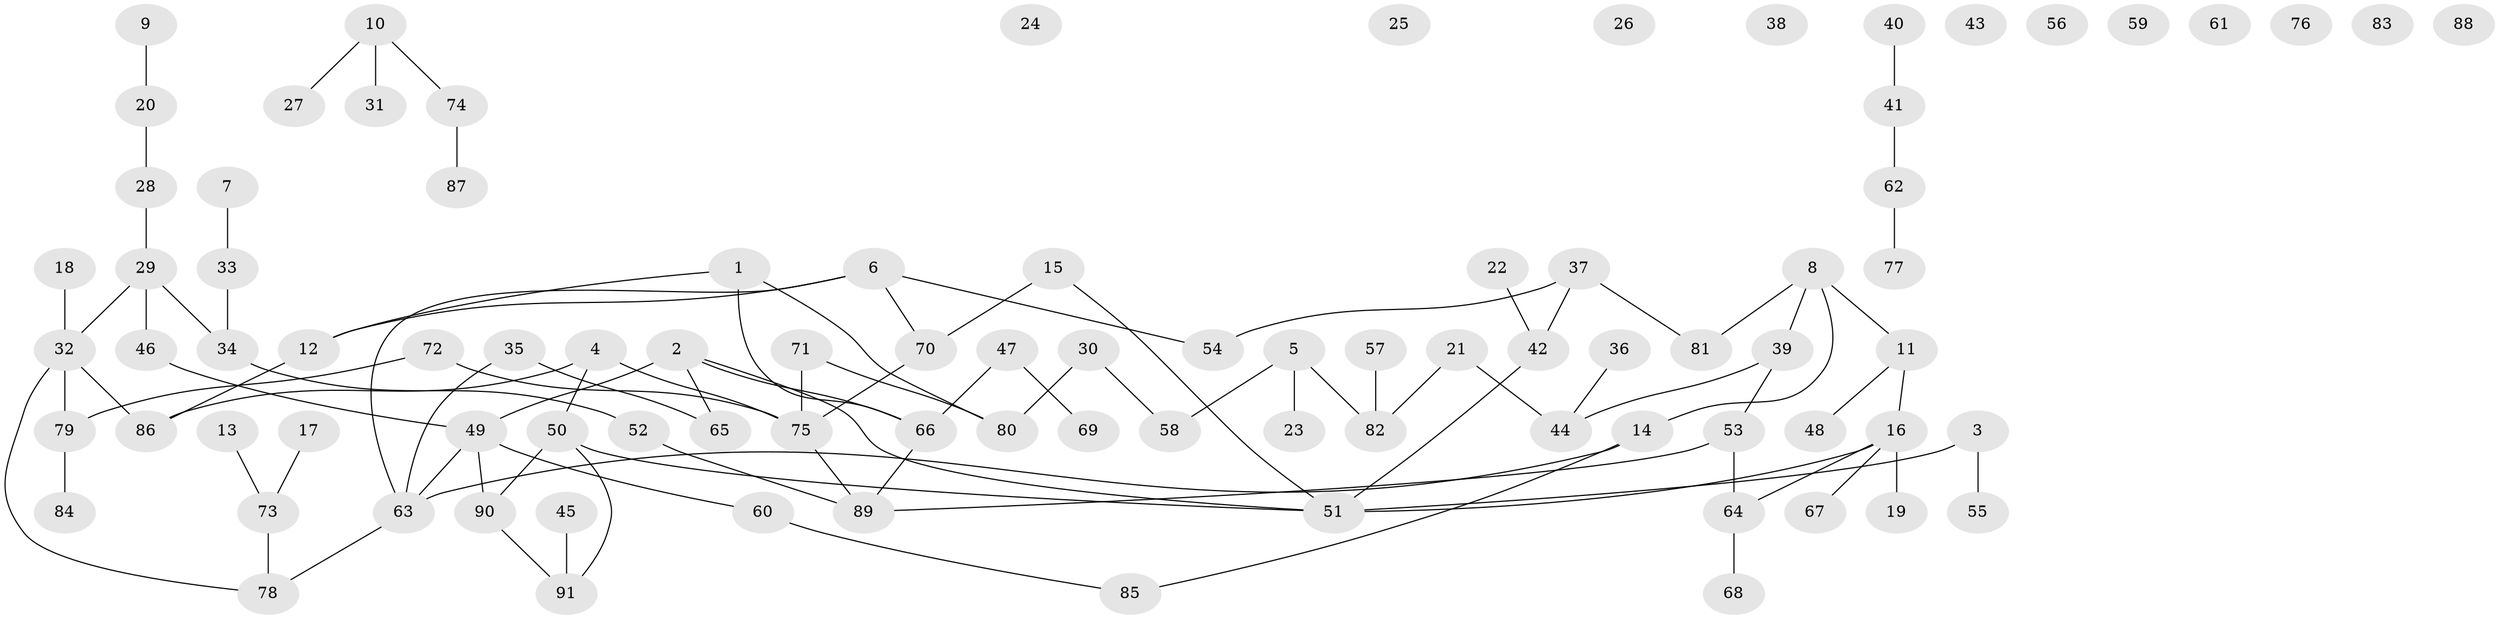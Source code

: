// Generated by graph-tools (version 1.1) at 2025/12/03/09/25 04:12:59]
// undirected, 91 vertices, 97 edges
graph export_dot {
graph [start="1"]
  node [color=gray90,style=filled];
  1;
  2;
  3;
  4;
  5;
  6;
  7;
  8;
  9;
  10;
  11;
  12;
  13;
  14;
  15;
  16;
  17;
  18;
  19;
  20;
  21;
  22;
  23;
  24;
  25;
  26;
  27;
  28;
  29;
  30;
  31;
  32;
  33;
  34;
  35;
  36;
  37;
  38;
  39;
  40;
  41;
  42;
  43;
  44;
  45;
  46;
  47;
  48;
  49;
  50;
  51;
  52;
  53;
  54;
  55;
  56;
  57;
  58;
  59;
  60;
  61;
  62;
  63;
  64;
  65;
  66;
  67;
  68;
  69;
  70;
  71;
  72;
  73;
  74;
  75;
  76;
  77;
  78;
  79;
  80;
  81;
  82;
  83;
  84;
  85;
  86;
  87;
  88;
  89;
  90;
  91;
  1 -- 12;
  1 -- 66;
  1 -- 80;
  2 -- 49;
  2 -- 51;
  2 -- 65;
  2 -- 66;
  3 -- 51;
  3 -- 55;
  4 -- 50;
  4 -- 75;
  4 -- 86;
  5 -- 23;
  5 -- 58;
  5 -- 82;
  6 -- 12;
  6 -- 54;
  6 -- 63;
  6 -- 70;
  7 -- 33;
  8 -- 11;
  8 -- 14;
  8 -- 39;
  8 -- 81;
  9 -- 20;
  10 -- 27;
  10 -- 31;
  10 -- 74;
  11 -- 16;
  11 -- 48;
  12 -- 86;
  13 -- 73;
  14 -- 63;
  14 -- 85;
  15 -- 51;
  15 -- 70;
  16 -- 19;
  16 -- 51;
  16 -- 64;
  16 -- 67;
  17 -- 73;
  18 -- 32;
  20 -- 28;
  21 -- 44;
  21 -- 82;
  22 -- 42;
  28 -- 29;
  29 -- 32;
  29 -- 34;
  29 -- 46;
  30 -- 58;
  30 -- 80;
  32 -- 78;
  32 -- 79;
  32 -- 86;
  33 -- 34;
  34 -- 52;
  35 -- 63;
  35 -- 65;
  36 -- 44;
  37 -- 42;
  37 -- 54;
  37 -- 81;
  39 -- 44;
  39 -- 53;
  40 -- 41;
  41 -- 62;
  42 -- 51;
  45 -- 91;
  46 -- 49;
  47 -- 66;
  47 -- 69;
  49 -- 60;
  49 -- 63;
  49 -- 90;
  50 -- 51;
  50 -- 90;
  50 -- 91;
  52 -- 89;
  53 -- 64;
  53 -- 89;
  57 -- 82;
  60 -- 85;
  62 -- 77;
  63 -- 78;
  64 -- 68;
  66 -- 89;
  70 -- 75;
  71 -- 75;
  71 -- 80;
  72 -- 75;
  72 -- 79;
  73 -- 78;
  74 -- 87;
  75 -- 89;
  79 -- 84;
  90 -- 91;
}

